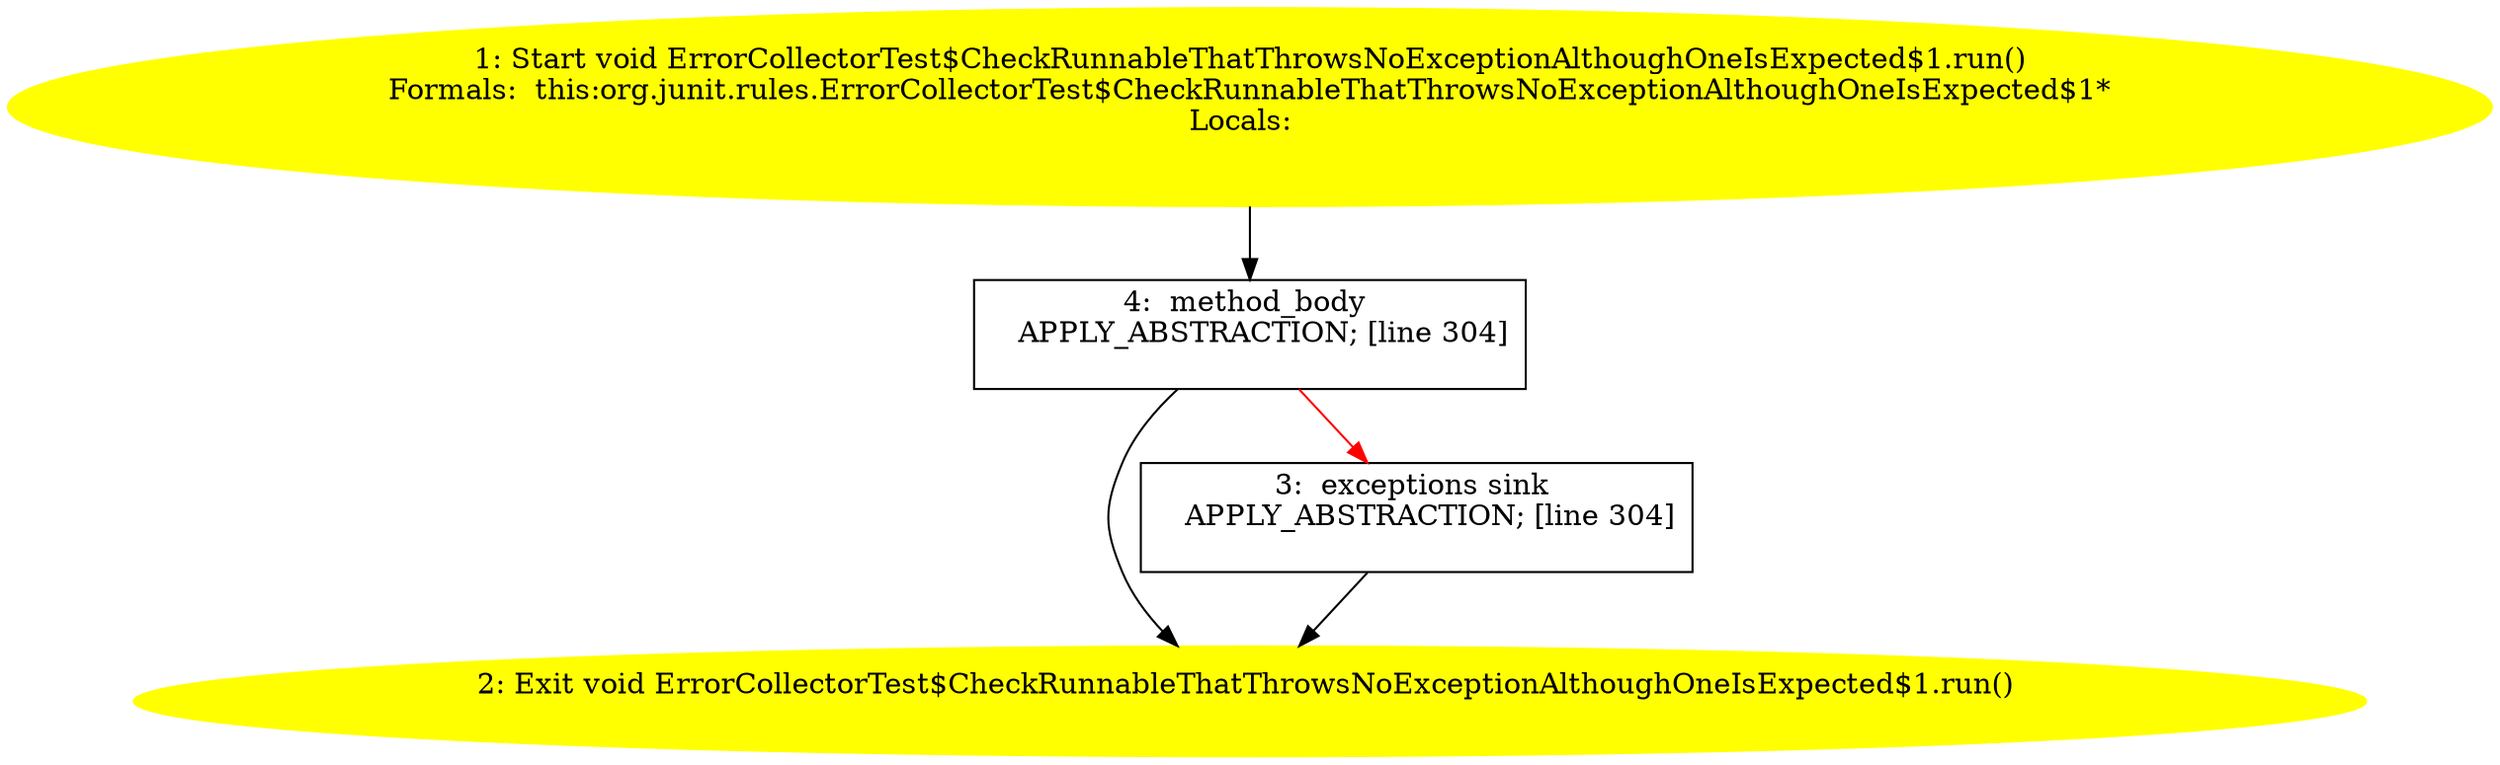 /* @generated */
digraph cfg {
"org.junit.rules.ErrorCollectorTest$CheckRunnableThatThrowsNoExceptionAlthoughOneIsExpected$1.run():v.f7a525739c78cf6e50521ccdf679c4b2_1" [label="1: Start void ErrorCollectorTest$CheckRunnableThatThrowsNoExceptionAlthoughOneIsExpected$1.run()\nFormals:  this:org.junit.rules.ErrorCollectorTest$CheckRunnableThatThrowsNoExceptionAlthoughOneIsExpected$1*\nLocals:  \n  " color=yellow style=filled]
	

	 "org.junit.rules.ErrorCollectorTest$CheckRunnableThatThrowsNoExceptionAlthoughOneIsExpected$1.run():v.f7a525739c78cf6e50521ccdf679c4b2_1" -> "org.junit.rules.ErrorCollectorTest$CheckRunnableThatThrowsNoExceptionAlthoughOneIsExpected$1.run():v.f7a525739c78cf6e50521ccdf679c4b2_4" ;
"org.junit.rules.ErrorCollectorTest$CheckRunnableThatThrowsNoExceptionAlthoughOneIsExpected$1.run():v.f7a525739c78cf6e50521ccdf679c4b2_2" [label="2: Exit void ErrorCollectorTest$CheckRunnableThatThrowsNoExceptionAlthoughOneIsExpected$1.run() \n  " color=yellow style=filled]
	

"org.junit.rules.ErrorCollectorTest$CheckRunnableThatThrowsNoExceptionAlthoughOneIsExpected$1.run():v.f7a525739c78cf6e50521ccdf679c4b2_3" [label="3:  exceptions sink \n   APPLY_ABSTRACTION; [line 304]\n " shape="box"]
	

	 "org.junit.rules.ErrorCollectorTest$CheckRunnableThatThrowsNoExceptionAlthoughOneIsExpected$1.run():v.f7a525739c78cf6e50521ccdf679c4b2_3" -> "org.junit.rules.ErrorCollectorTest$CheckRunnableThatThrowsNoExceptionAlthoughOneIsExpected$1.run():v.f7a525739c78cf6e50521ccdf679c4b2_2" ;
"org.junit.rules.ErrorCollectorTest$CheckRunnableThatThrowsNoExceptionAlthoughOneIsExpected$1.run():v.f7a525739c78cf6e50521ccdf679c4b2_4" [label="4:  method_body \n   APPLY_ABSTRACTION; [line 304]\n " shape="box"]
	

	 "org.junit.rules.ErrorCollectorTest$CheckRunnableThatThrowsNoExceptionAlthoughOneIsExpected$1.run():v.f7a525739c78cf6e50521ccdf679c4b2_4" -> "org.junit.rules.ErrorCollectorTest$CheckRunnableThatThrowsNoExceptionAlthoughOneIsExpected$1.run():v.f7a525739c78cf6e50521ccdf679c4b2_2" ;
	 "org.junit.rules.ErrorCollectorTest$CheckRunnableThatThrowsNoExceptionAlthoughOneIsExpected$1.run():v.f7a525739c78cf6e50521ccdf679c4b2_4" -> "org.junit.rules.ErrorCollectorTest$CheckRunnableThatThrowsNoExceptionAlthoughOneIsExpected$1.run():v.f7a525739c78cf6e50521ccdf679c4b2_3" [color="red" ];
}
